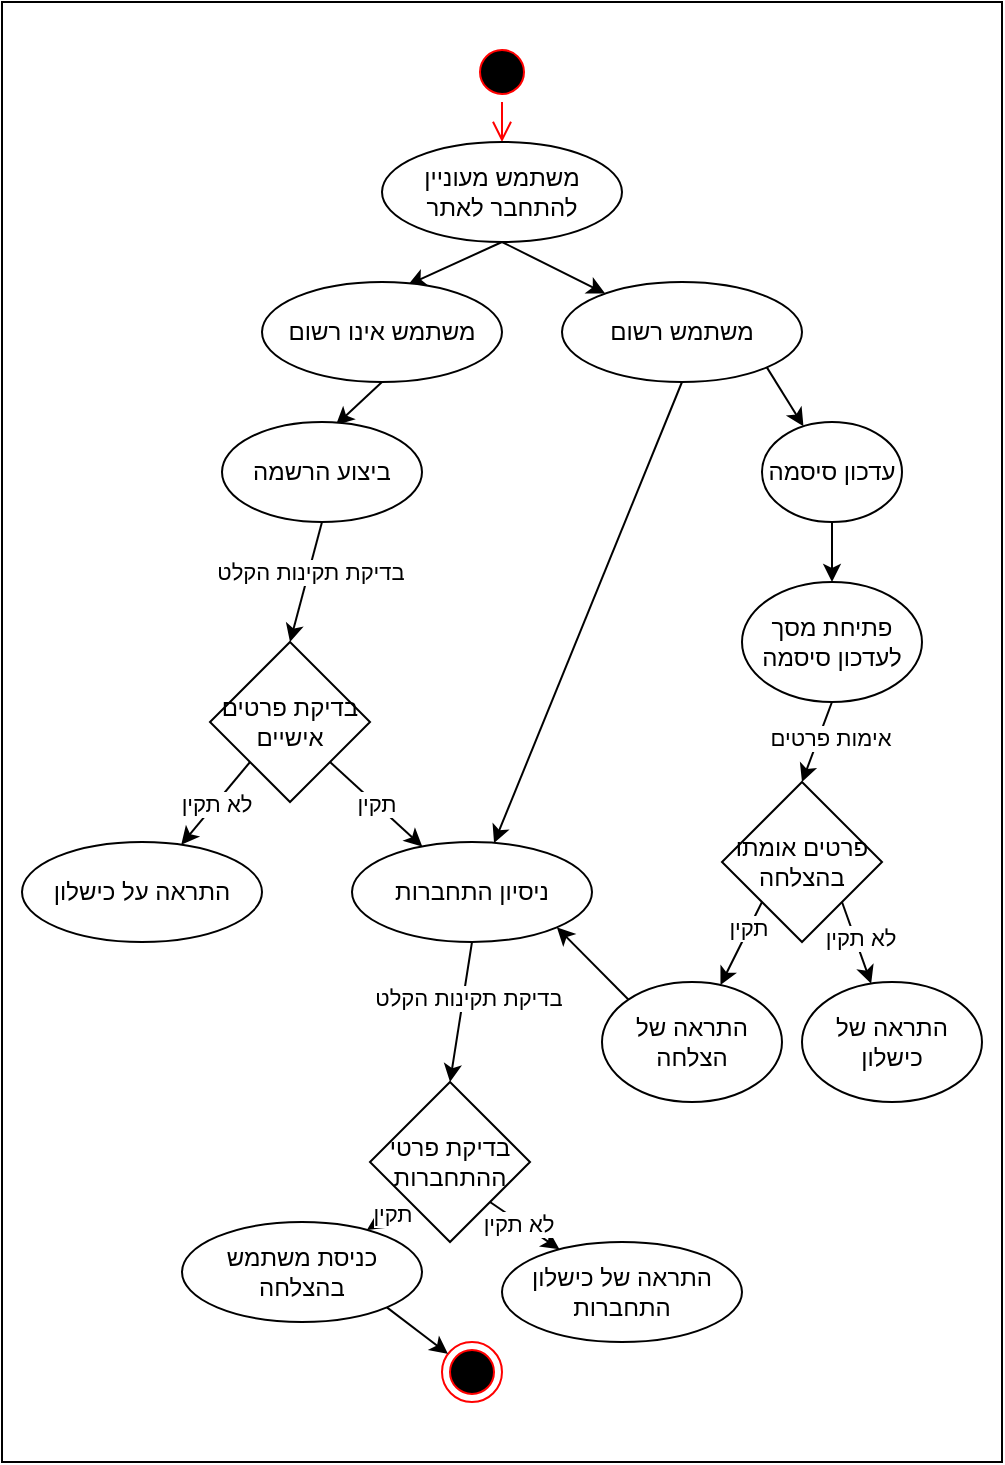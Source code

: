 <mxfile>
    <diagram id="TUApsftfNjrQfNg4yQCh" name="Page-1">
        <mxGraphModel dx="857" dy="449" grid="1" gridSize="10" guides="1" tooltips="1" connect="1" arrows="1" fold="1" page="1" pageScale="1" pageWidth="827" pageHeight="1169" math="0" shadow="0">
            <root>
                <mxCell id="0"/>
                <mxCell id="1" parent="0"/>
                <mxCell id="2" value="" style="html=1;dashed=0;whitespace=wrap;" parent="1" vertex="1">
                    <mxGeometry x="150" y="80" width="500" height="730" as="geometry"/>
                </mxCell>
                <mxCell id="3" value="" style="ellipse;html=1;shape=startState;fillColor=#000000;strokeColor=#ff0000;" parent="1" vertex="1">
                    <mxGeometry x="385" y="100" width="30" height="30" as="geometry"/>
                </mxCell>
                <mxCell id="4" value="" style="edgeStyle=orthogonalEdgeStyle;html=1;verticalAlign=bottom;endArrow=open;endSize=8;strokeColor=#ff0000;entryX=0.5;entryY=0;entryDx=0;entryDy=0;" parent="1" source="3" target="6" edge="1">
                    <mxGeometry relative="1" as="geometry">
                        <mxPoint x="335" y="170" as="targetPoint"/>
                    </mxGeometry>
                </mxCell>
                <mxCell id="5" value="" style="ellipse;html=1;shape=endState;fillColor=#000000;strokeColor=#ff0000;" parent="1" vertex="1">
                    <mxGeometry x="370" y="750" width="30" height="30" as="geometry"/>
                </mxCell>
                <mxCell id="30" style="edgeStyle=none;html=1;exitX=0.5;exitY=1;exitDx=0;exitDy=0;entryX=0.608;entryY=0.03;entryDx=0;entryDy=0;entryPerimeter=0;" parent="1" source="6" target="18" edge="1">
                    <mxGeometry relative="1" as="geometry"/>
                </mxCell>
                <mxCell id="31" style="edgeStyle=none;html=1;exitX=0.5;exitY=1;exitDx=0;exitDy=0;" parent="1" source="6" target="19" edge="1">
                    <mxGeometry relative="1" as="geometry"/>
                </mxCell>
                <mxCell id="6" value="משתמש מעוניין להתחבר לאתר" style="ellipse;whiteSpace=wrap;html=1;fontSize=12;" parent="1" vertex="1">
                    <mxGeometry x="340" y="150" width="120" height="50" as="geometry"/>
                </mxCell>
                <mxCell id="29" style="edgeStyle=none;html=1;exitX=0.5;exitY=1;exitDx=0;exitDy=0;entryX=0.57;entryY=0.03;entryDx=0;entryDy=0;entryPerimeter=0;" parent="1" source="18" target="21" edge="1">
                    <mxGeometry relative="1" as="geometry"/>
                </mxCell>
                <mxCell id="18" value="משתמש אינו רשום" style="ellipse;whiteSpace=wrap;html=1;" parent="1" vertex="1">
                    <mxGeometry x="280" y="220" width="120" height="50" as="geometry"/>
                </mxCell>
                <mxCell id="27" style="edgeStyle=none;html=1;exitX=0.5;exitY=1;exitDx=0;exitDy=0;entryX=0.592;entryY=0.01;entryDx=0;entryDy=0;entryPerimeter=0;" parent="1" source="19" target="22" edge="1">
                    <mxGeometry relative="1" as="geometry"/>
                </mxCell>
                <mxCell id="28" style="edgeStyle=none;html=1;exitX=1;exitY=1;exitDx=0;exitDy=0;" parent="1" source="19" target="20" edge="1">
                    <mxGeometry relative="1" as="geometry"/>
                </mxCell>
                <mxCell id="19" value="משתמש רשום" style="ellipse;whiteSpace=wrap;html=1;" parent="1" vertex="1">
                    <mxGeometry x="430" y="220" width="120" height="50" as="geometry"/>
                </mxCell>
                <mxCell id="25" style="edgeStyle=none;html=1;exitX=0.5;exitY=1;exitDx=0;exitDy=0;entryX=0.5;entryY=0;entryDx=0;entryDy=0;" parent="1" source="20" target="32" edge="1">
                    <mxGeometry relative="1" as="geometry"/>
                </mxCell>
                <mxCell id="20" value="עדכון סיסמה" style="ellipse;whiteSpace=wrap;html=1;" parent="1" vertex="1">
                    <mxGeometry x="530" y="290" width="70" height="50" as="geometry"/>
                </mxCell>
                <mxCell id="44" style="edgeStyle=none;html=1;exitX=0.5;exitY=1;exitDx=0;exitDy=0;entryX=0.5;entryY=0;entryDx=0;entryDy=0;" parent="1" source="21" target="43" edge="1">
                    <mxGeometry relative="1" as="geometry"/>
                </mxCell>
                <mxCell id="45" value="בדיקת תקינות הקלט" style="edgeLabel;html=1;align=center;verticalAlign=middle;resizable=0;points=[];" parent="44" vertex="1" connectable="0">
                    <mxGeometry x="-0.167" relative="1" as="geometry">
                        <mxPoint as="offset"/>
                    </mxGeometry>
                </mxCell>
                <mxCell id="21" value="ביצוע הרשמה" style="ellipse;whiteSpace=wrap;html=1;" parent="1" vertex="1">
                    <mxGeometry x="260" y="290" width="100" height="50" as="geometry"/>
                </mxCell>
                <mxCell id="51" style="edgeStyle=none;html=1;exitX=0.5;exitY=1;exitDx=0;exitDy=0;entryX=0.5;entryY=0;entryDx=0;entryDy=0;" parent="1" source="22" target="50" edge="1">
                    <mxGeometry relative="1" as="geometry"/>
                </mxCell>
                <mxCell id="52" value="בדיקת תקינות הקלט" style="edgeLabel;html=1;align=center;verticalAlign=middle;resizable=0;points=[];" parent="51" vertex="1" connectable="0">
                    <mxGeometry x="-0.208" y="2" relative="1" as="geometry">
                        <mxPoint as="offset"/>
                    </mxGeometry>
                </mxCell>
                <mxCell id="22" value="ניסיון התחברות" style="ellipse;whiteSpace=wrap;html=1;" parent="1" vertex="1">
                    <mxGeometry x="325" y="500" width="120" height="50" as="geometry"/>
                </mxCell>
                <mxCell id="35" style="edgeStyle=none;html=1;exitX=0.5;exitY=1;exitDx=0;exitDy=0;entryX=0.5;entryY=0;entryDx=0;entryDy=0;" parent="1" source="32" target="34" edge="1">
                    <mxGeometry relative="1" as="geometry"/>
                </mxCell>
                <mxCell id="36" value="אימות פרטים" style="edgeLabel;html=1;align=center;verticalAlign=middle;resizable=0;points=[];" parent="35" vertex="1" connectable="0">
                    <mxGeometry x="-0.182" y="5" relative="1" as="geometry">
                        <mxPoint as="offset"/>
                    </mxGeometry>
                </mxCell>
                <mxCell id="32" value="פתיחת מסך לעדכון סיסמה" style="ellipse;whiteSpace=wrap;html=1;" parent="1" vertex="1">
                    <mxGeometry x="520" y="370" width="90" height="60" as="geometry"/>
                </mxCell>
                <mxCell id="39" style="edgeStyle=none;html=1;exitX=1;exitY=1;exitDx=0;exitDy=0;" parent="1" source="34" target="38" edge="1">
                    <mxGeometry relative="1" as="geometry"/>
                </mxCell>
                <mxCell id="41" value="לא תקין" style="edgeLabel;html=1;align=center;verticalAlign=middle;resizable=0;points=[];" parent="39" vertex="1" connectable="0">
                    <mxGeometry x="-0.067" y="2" relative="1" as="geometry">
                        <mxPoint as="offset"/>
                    </mxGeometry>
                </mxCell>
                <mxCell id="40" style="edgeStyle=none;html=1;exitX=0;exitY=1;exitDx=0;exitDy=0;" parent="1" source="34" target="37" edge="1">
                    <mxGeometry relative="1" as="geometry"/>
                </mxCell>
                <mxCell id="42" value="תקין" style="edgeLabel;html=1;align=center;verticalAlign=middle;resizable=0;points=[];" parent="40" vertex="1" connectable="0">
                    <mxGeometry x="-0.383" y="-1" relative="1" as="geometry">
                        <mxPoint as="offset"/>
                    </mxGeometry>
                </mxCell>
                <mxCell id="34" value="פרטים אומתו בהצלחה" style="rhombus;whiteSpace=wrap;html=1;" parent="1" vertex="1">
                    <mxGeometry x="510" y="470" width="80" height="80" as="geometry"/>
                </mxCell>
                <mxCell id="59" style="edgeStyle=none;html=1;exitX=0;exitY=0;exitDx=0;exitDy=0;entryX=1;entryY=1;entryDx=0;entryDy=0;" parent="1" source="37" target="22" edge="1">
                    <mxGeometry relative="1" as="geometry"/>
                </mxCell>
                <mxCell id="37" value="התראה של הצלחה" style="ellipse;whiteSpace=wrap;html=1;" parent="1" vertex="1">
                    <mxGeometry x="450" y="570" width="90" height="60" as="geometry"/>
                </mxCell>
                <mxCell id="38" value="התראה של כישלון" style="ellipse;whiteSpace=wrap;html=1;" parent="1" vertex="1">
                    <mxGeometry x="550" y="570" width="90" height="60" as="geometry"/>
                </mxCell>
                <mxCell id="46" value="תקין" style="edgeStyle=none;html=1;exitX=1;exitY=1;exitDx=0;exitDy=0;" parent="1" source="43" target="22" edge="1">
                    <mxGeometry relative="1" as="geometry"/>
                </mxCell>
                <mxCell id="48" value="לא תקין" style="edgeStyle=none;html=1;exitX=0;exitY=1;exitDx=0;exitDy=0;" parent="1" source="43" target="47" edge="1">
                    <mxGeometry relative="1" as="geometry"/>
                </mxCell>
                <mxCell id="43" value="בדיקת פרטים אישיים" style="rhombus;whiteSpace=wrap;html=1;" parent="1" vertex="1">
                    <mxGeometry x="254" y="400" width="80" height="80" as="geometry"/>
                </mxCell>
                <mxCell id="47" value="התראה על כישלון" style="ellipse;whiteSpace=wrap;html=1;" parent="1" vertex="1">
                    <mxGeometry x="160" y="500" width="120" height="50" as="geometry"/>
                </mxCell>
                <mxCell id="54" style="edgeStyle=none;html=1;exitX=0;exitY=1;exitDx=0;exitDy=0;" parent="1" source="50" target="53" edge="1">
                    <mxGeometry relative="1" as="geometry"/>
                </mxCell>
                <mxCell id="55" value="תקין" style="edgeLabel;html=1;align=center;verticalAlign=middle;resizable=0;points=[];" parent="54" vertex="1" connectable="0">
                    <mxGeometry x="-0.133" relative="1" as="geometry">
                        <mxPoint as="offset"/>
                    </mxGeometry>
                </mxCell>
                <mxCell id="57" style="edgeStyle=none;html=1;exitX=1;exitY=1;exitDx=0;exitDy=0;" parent="1" source="50" target="56" edge="1">
                    <mxGeometry relative="1" as="geometry"/>
                </mxCell>
                <mxCell id="58" value="לא תקין" style="edgeLabel;html=1;align=center;verticalAlign=middle;resizable=0;points=[];" parent="57" vertex="1" connectable="0">
                    <mxGeometry x="-0.185" y="-1" relative="1" as="geometry">
                        <mxPoint as="offset"/>
                    </mxGeometry>
                </mxCell>
                <mxCell id="50" value="בדיקת פרטי ההתחברות" style="rhombus;whiteSpace=wrap;html=1;" parent="1" vertex="1">
                    <mxGeometry x="334" y="620" width="80" height="80" as="geometry"/>
                </mxCell>
                <mxCell id="60" style="edgeStyle=none;html=1;exitX=1;exitY=1;exitDx=0;exitDy=0;" parent="1" source="53" target="5" edge="1">
                    <mxGeometry relative="1" as="geometry"/>
                </mxCell>
                <mxCell id="53" value="כניסת משתמש בהצלחה" style="ellipse;whiteSpace=wrap;html=1;" parent="1" vertex="1">
                    <mxGeometry x="240" y="690" width="120" height="50" as="geometry"/>
                </mxCell>
                <mxCell id="56" value="התראה של כישלון התחברות" style="ellipse;whiteSpace=wrap;html=1;" parent="1" vertex="1">
                    <mxGeometry x="400" y="700" width="120" height="50" as="geometry"/>
                </mxCell>
            </root>
        </mxGraphModel>
    </diagram>
</mxfile>